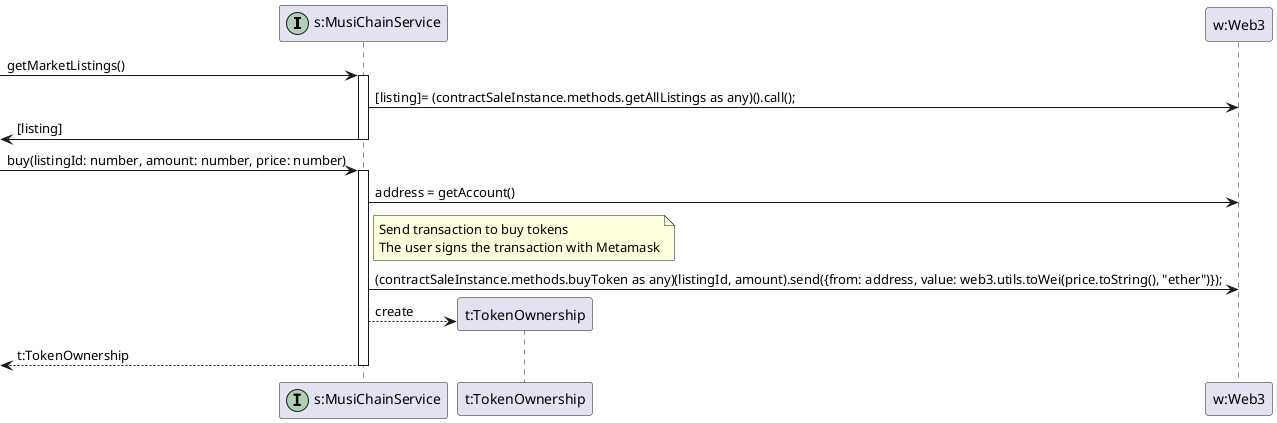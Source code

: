 @startuml
participant "s:MusiChainService" as s  << (I,#ADD1B2) >>
participant "t:TokenOwnership" as t

participant "w:Web3" as w



 -> s : getMarketListings()
activate s
s->w: [listing]= (contractSaleInstance.methods.getAllListings as any)().call();
<-s: [listing]
deactivate s
-> s: buy(listingId: number, amount: number, price: number)
activate s
s->w: address = getAccount()
note right s
Send transaction to buy tokens
The user signs the transaction with Metamask
end note
s->w: (contractSaleInstance.methods.buyToken as any)(listingId, amount).send({from: address, value: web3.utils.toWei(price.toString(), "ether")});
create t
s-->t: create
<--s: t:TokenOwnership
deactivate s
@enduml